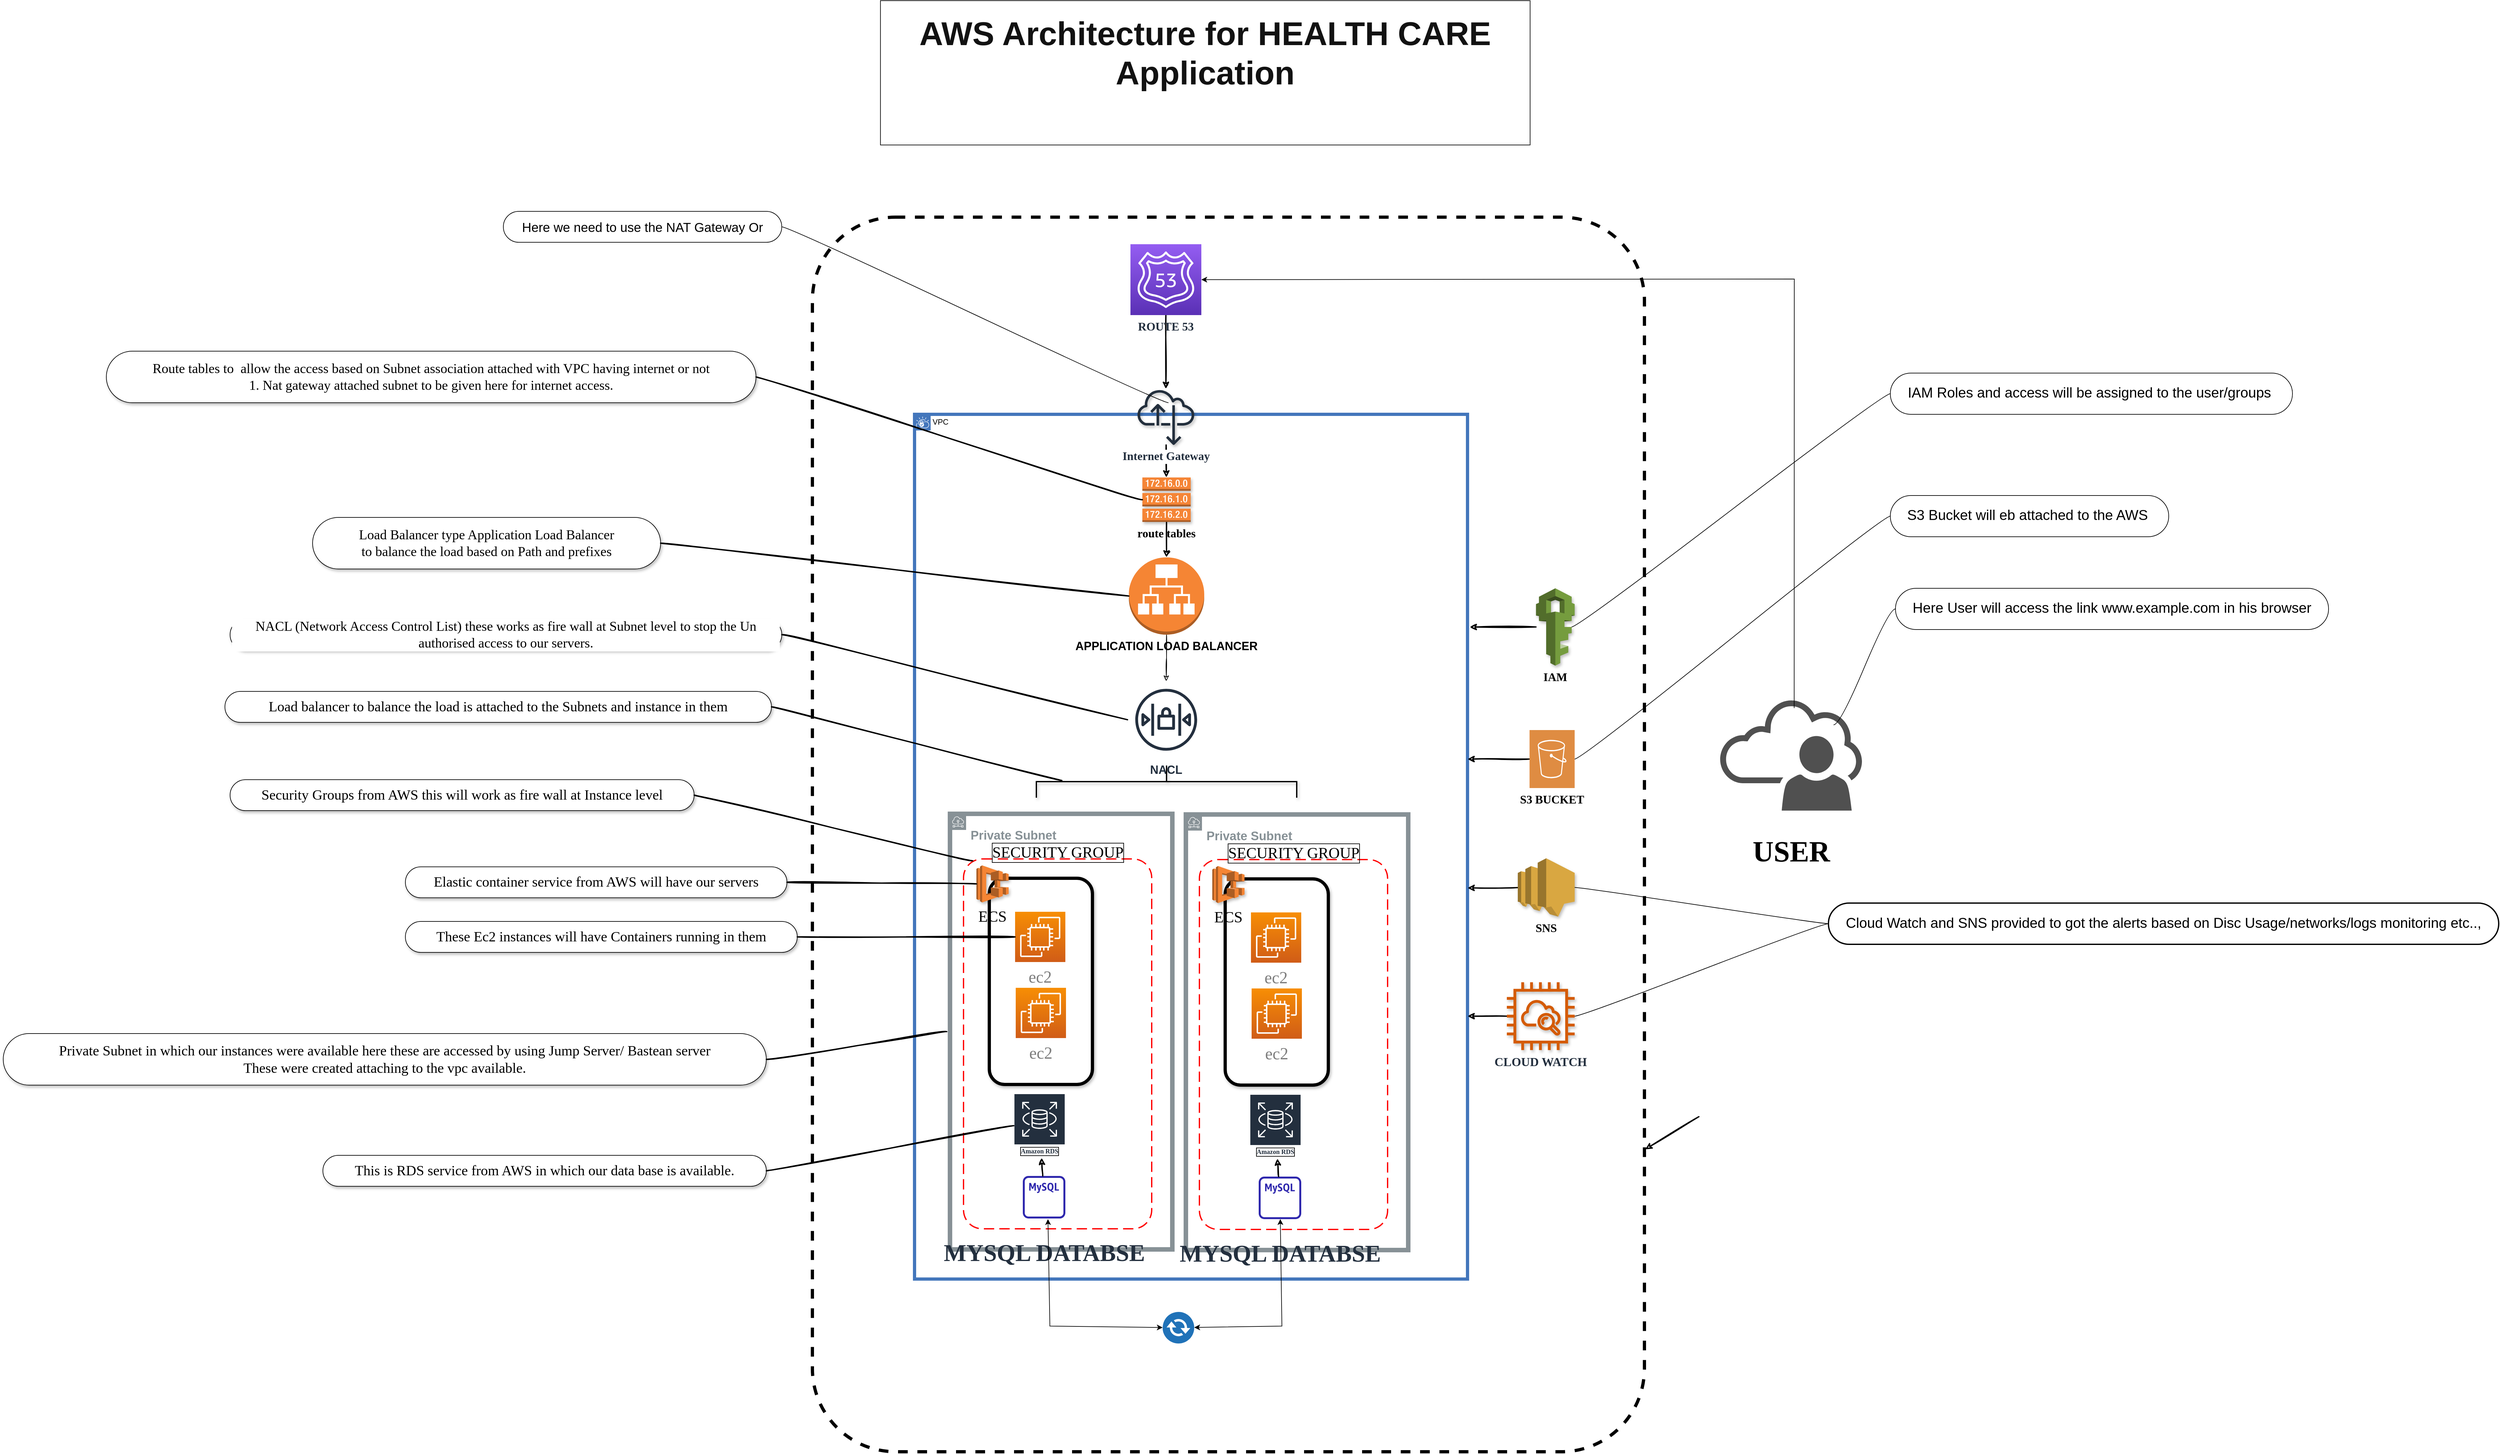 <mxfile version="21.0.2" type="github">
  <diagram name="Page-1" id="OJ9K4fVp2WeW4gbsnORe">
    <mxGraphModel dx="3167" dy="2858" grid="1" gridSize="16" guides="1" tooltips="1" connect="1" arrows="1" fold="1" page="1" pageScale="1" pageWidth="850" pageHeight="1100" math="0" shadow="0">
      <root>
        <mxCell id="0" />
        <mxCell id="1" parent="0" />
        <mxCell id="8TCE1AWB-kzEoh0_JjSI-2" value="" style="rounded=1;fillColor=none;gradientColor=none;arcSize=10;dashed=1;strokeWidth=5;" parent="1" vertex="1">
          <mxGeometry x="71.5" y="-1056" width="1291" height="1916" as="geometry" />
        </mxCell>
        <mxCell id="8TCE1AWB-kzEoh0_JjSI-4" value="" style="shape=image;html=1;verticalAlign=top;verticalLabelPosition=bottom;labelBackgroundColor=#ffffff;imageAspect=0;aspect=fixed;image=https://cdn2.iconfinder.com/data/icons/boxicons-logos/24/bxl-aws-128.png" parent="1" vertex="1">
          <mxGeometry x="103" y="-1180" width="173" height="173" as="geometry" />
        </mxCell>
        <mxCell id="8TCE1AWB-kzEoh0_JjSI-7" value="VPC" style="shape=mxgraph.ibm.box;prType=vpc;fontStyle=0;verticalAlign=top;align=left;spacingLeft=32;spacingTop=4;fillColor=none;rounded=0;whiteSpace=wrap;html=1;strokeColor=#4376BB;strokeWidth=5;dashed=0;container=1;spacing=-4;collapsible=0;expand=0;recursiveResize=0;" parent="1" vertex="1">
          <mxGeometry x="230" y="-750" width="858" height="1342" as="geometry" />
        </mxCell>
        <mxCell id="8TCE1AWB-kzEoh0_JjSI-38" value="" style="rounded=1;whiteSpace=wrap;html=1;shadow=1;glass=0;labelBackgroundColor=default;labelBorderColor=none;sketch=0;strokeWidth=5;fontFamily=Tahoma;fontSize=26;fontColor=default;" parent="8TCE1AWB-kzEoh0_JjSI-7" vertex="1">
          <mxGeometry x="116" y="720" width="160" height="320" as="geometry" />
        </mxCell>
        <mxCell id="8TCE1AWB-kzEoh0_JjSI-14" value="&lt;h2 style=&quot;font-size: 19px;&quot;&gt;Private Subnet&lt;/h2&gt;" style="sketch=0;outlineConnect=0;gradientColor=none;html=1;whiteSpace=wrap;fontSize=19;fontStyle=0;shape=mxgraph.aws4.group;grIcon=mxgraph.aws4.group_subnet;strokeColor=#879196;fillColor=none;verticalAlign=top;align=left;spacingLeft=30;fontColor=#879196;dashed=0;perimeterSpacing=5;strokeWidth=7;horizontal=1;" parent="8TCE1AWB-kzEoh0_JjSI-7" vertex="1">
          <mxGeometry x="55" y="620" width="345" height="676" as="geometry" />
        </mxCell>
        <mxCell id="8TCE1AWB-kzEoh0_JjSI-27" value="SECURITY GROUP" style="rounded=1;arcSize=10;dashed=1;strokeColor=#ff0000;fillColor=none;gradientColor=none;dashPattern=8 4;strokeWidth=2;sketch=0;fontFamily=Tahoma;fontSize=24;labelBackgroundColor=none;labelBorderColor=default;whiteSpace=wrap;spacingLeft=1;spacingBottom=15;verticalAlign=top;spacingTop=-32;" parent="8TCE1AWB-kzEoh0_JjSI-7" vertex="1">
          <mxGeometry x="76" y="690" width="292" height="574" as="geometry" />
        </mxCell>
        <mxCell id="8TCE1AWB-kzEoh0_JjSI-30" value="Amazon RDS" style="sketch=0;outlineConnect=0;fontColor=#232F3E;gradientColor=none;strokeColor=#ffffff;fillColor=#232F3E;dashed=0;verticalLabelPosition=middle;verticalAlign=bottom;align=center;html=1;whiteSpace=wrap;fontSize=10;fontStyle=1;spacing=3;shape=mxgraph.aws4.productIcon;prIcon=mxgraph.aws4.rds;labelBackgroundColor=none;labelBorderColor=default;strokeWidth=5;fontFamily=Tahoma;" parent="8TCE1AWB-kzEoh0_JjSI-7" vertex="1">
          <mxGeometry x="154" y="1054" width="80" height="100" as="geometry" />
        </mxCell>
        <mxCell id="8TCE1AWB-kzEoh0_JjSI-35" value="ECS" style="outlineConnect=0;dashed=0;verticalLabelPosition=bottom;verticalAlign=top;align=center;shape=mxgraph.aws3.ecs;fillColor=#F58534;gradientColor=none;shadow=1;glass=0;labelBackgroundColor=none;labelBorderColor=none;sketch=0;strokeWidth=5;fontFamily=Tahoma;fontSize=24;fontColor=none;" parent="8TCE1AWB-kzEoh0_JjSI-7" vertex="1">
          <mxGeometry x="96" y="700" width="50" height="57.5" as="geometry" />
        </mxCell>
        <mxCell id="8TCE1AWB-kzEoh0_JjSI-17" value="NACL" style="sketch=0;outlineConnect=0;fontColor=#232F3E;gradientColor=none;strokeColor=#232F3E;fillColor=#ffffff;dashed=0;verticalLabelPosition=bottom;verticalAlign=top;align=center;fontSize=18;fontStyle=1;aspect=fixed;shape=mxgraph.aws4.resourceIcon;resIcon=mxgraph.aws4.network_access_control_list;strokeWidth=5;rotation=0;" parent="8TCE1AWB-kzEoh0_JjSI-7" vertex="1">
          <mxGeometry x="330.5" y="414" width="120" height="120" as="geometry" />
        </mxCell>
        <mxCell id="8TCE1AWB-kzEoh0_JjSI-36" value="ec2&#xa;" style="sketch=0;points=[[0,0,0],[0.25,0,0],[0.5,0,0],[0.75,0,0],[1,0,0],[0,1,0],[0.25,1,0],[0.5,1,0],[0.75,1,0],[1,1,0],[0,0.25,0],[0,0.5,0],[0,0.75,0],[1,0.25,0],[1,0.5,0],[1,0.75,0]];outlineConnect=0;fontColor=default;gradientColor=#F78E04;gradientDirection=north;fillColor=#D05C17;strokeColor=#ffffff;dashed=0;verticalLabelPosition=bottom;verticalAlign=top;align=center;fontSize=26;fontStyle=0;aspect=fixed;shape=mxgraph.aws4.resourceIcon;resIcon=mxgraph.aws4.ec2;strokeWidth=5;fontFamily=Tahoma;labelBackgroundColor=default;labelBorderColor=none;textOpacity=50;" parent="8TCE1AWB-kzEoh0_JjSI-7" vertex="1">
          <mxGeometry x="157" y="890" width="78" height="78" as="geometry" />
        </mxCell>
        <mxCell id="8TCE1AWB-kzEoh0_JjSI-60" value="" style="edgeStyle=orthogonalEdgeStyle;rounded=0;sketch=1;orthogonalLoop=1;jettySize=auto;html=1;fontFamily=Tahoma;fontSize=19;fontColor=default;" parent="8TCE1AWB-kzEoh0_JjSI-7" source="8TCE1AWB-kzEoh0_JjSI-16" target="8TCE1AWB-kzEoh0_JjSI-17" edge="1">
          <mxGeometry relative="1" as="geometry" />
        </mxCell>
        <mxCell id="8TCE1AWB-kzEoh0_JjSI-16" value="APPLICATION LOAD BALANCER" style="outlineConnect=0;dashed=0;verticalLabelPosition=bottom;verticalAlign=top;align=center;shape=mxgraph.aws3.application_load_balancer;fillColor=#F58534;gradientColor=none;sketch=0;strokeWidth=5;fontSize=18;fontStyle=1" parent="8TCE1AWB-kzEoh0_JjSI-7" vertex="1">
          <mxGeometry x="332.5" y="222" width="117" height="120" as="geometry" />
        </mxCell>
        <mxCell id="8TCE1AWB-kzEoh0_JjSI-70" style="edgeStyle=none;sketch=1;jumpStyle=line;jumpSize=0;orthogonalLoop=1;jettySize=auto;html=1;exitX=0.5;exitY=1;exitDx=0;exitDy=0;exitPerimeter=0;strokeColor=default;strokeWidth=2;fontFamily=Tahoma;fontSize=19;fontColor=default;startArrow=none;startFill=0;" parent="8TCE1AWB-kzEoh0_JjSI-7" source="8TCE1AWB-kzEoh0_JjSI-48" target="8TCE1AWB-kzEoh0_JjSI-16" edge="1">
          <mxGeometry relative="1" as="geometry" />
        </mxCell>
        <mxCell id="8TCE1AWB-kzEoh0_JjSI-48" value="route tables" style="outlineConnect=0;dashed=0;verticalLabelPosition=bottom;verticalAlign=top;align=center;shape=mxgraph.aws3.route_table;fillColor=#F58536;gradientColor=none;shadow=1;glass=0;labelBackgroundColor=none;labelBorderColor=none;sketch=0;strokeWidth=5;fontFamily=Tahoma;fontSize=18;fontColor=default;fontStyle=1" parent="8TCE1AWB-kzEoh0_JjSI-7" vertex="1">
          <mxGeometry x="353.5" y="98" width="75" height="69" as="geometry" />
        </mxCell>
        <mxCell id="8TCE1AWB-kzEoh0_JjSI-58" value="" style="strokeWidth=2;html=1;shape=mxgraph.flowchart.annotation_2;align=left;labelPosition=right;pointerEvents=1;shadow=1;glass=0;labelBackgroundColor=none;labelBorderColor=none;sketch=0;fontFamily=Tahoma;fontSize=19;fontColor=default;rotation=90;" parent="8TCE1AWB-kzEoh0_JjSI-7" vertex="1">
          <mxGeometry x="366" y="368" width="50" height="404" as="geometry" />
        </mxCell>
        <mxCell id="8TCE1AWB-kzEoh0_JjSI-39" value="ec2&#xa;" style="sketch=0;points=[[0,0,0],[0.25,0,0],[0.5,0,0],[0.75,0,0],[1,0,0],[0,1,0],[0.25,1,0],[0.5,1,0],[0.75,1,0],[1,1,0],[0,0.25,0],[0,0.5,0],[0,0.75,0],[1,0.25,0],[1,0.5,0],[1,0.75,0]];outlineConnect=0;fontColor=default;gradientColor=#F78E04;gradientDirection=north;fillColor=#D05C17;strokeColor=#ffffff;dashed=0;verticalLabelPosition=bottom;verticalAlign=top;align=center;fontSize=26;fontStyle=0;aspect=fixed;shape=mxgraph.aws4.resourceIcon;resIcon=mxgraph.aws4.ec2;strokeWidth=5;fontFamily=Tahoma;labelBackgroundColor=default;labelBorderColor=none;textOpacity=50;" parent="8TCE1AWB-kzEoh0_JjSI-7" vertex="1">
          <mxGeometry x="156" y="772" width="78" height="78" as="geometry" />
        </mxCell>
        <mxCell id="8TCE1AWB-kzEoh0_JjSI-110" value="&lt;h1 style=&quot;font-size: 37px;&quot;&gt;MYSQL DATABSE&lt;/h1&gt;" style="sketch=0;outlineConnect=0;fontColor=#232F3E;gradientColor=none;fillColor=#2E27AD;strokeColor=none;dashed=0;verticalLabelPosition=bottom;verticalAlign=top;align=center;html=1;fontSize=37;fontStyle=0;aspect=fixed;pointerEvents=1;shape=mxgraph.aws4.rds_mysql_instance_alt;strokeWidth=5;fontFamily=Tahoma;" parent="8TCE1AWB-kzEoh0_JjSI-7" vertex="1">
          <mxGeometry x="168" y="1182" width="66" height="66" as="geometry" />
        </mxCell>
        <mxCell id="8TCE1AWB-kzEoh0_JjSI-112" value="" style="edgeStyle=none;sketch=1;jumpStyle=line;jumpSize=0;orthogonalLoop=1;jettySize=auto;html=1;strokeColor=default;strokeWidth=2;fontFamily=Tahoma;fontSize=19;fontColor=default;startArrow=none;startFill=0;" parent="8TCE1AWB-kzEoh0_JjSI-7" source="8TCE1AWB-kzEoh0_JjSI-110" target="8TCE1AWB-kzEoh0_JjSI-30" edge="1">
          <mxGeometry relative="1" as="geometry">
            <mxPoint x="1126" y="1282" as="targetPoint" />
          </mxGeometry>
        </mxCell>
        <mxCell id="8TCE1AWB-kzEoh0_JjSI-76" value="" style="edgeStyle=none;sketch=1;jumpStyle=line;jumpSize=0;orthogonalLoop=1;jettySize=auto;html=1;strokeColor=default;strokeWidth=2;fontFamily=Tahoma;fontSize=19;fontColor=default;startArrow=none;startFill=0;entryX=1.001;entryY=0.755;entryDx=0;entryDy=0;entryPerimeter=0;" parent="1" target="8TCE1AWB-kzEoh0_JjSI-2" edge="1">
          <mxGeometry relative="1" as="geometry">
            <mxPoint x="1340" y="260" as="targetPoint" />
            <mxPoint x="1446.969" y="340" as="sourcePoint" />
          </mxGeometry>
        </mxCell>
        <mxCell id="8TCE1AWB-kzEoh0_JjSI-25" value="&lt;h1 style=&quot;font-size: 45px;&quot;&gt;USER&lt;/h1&gt;" style="sketch=0;pointerEvents=1;shadow=0;dashed=0;html=1;strokeColor=none;fillColor=#505050;labelPosition=center;verticalLabelPosition=bottom;verticalAlign=top;outlineConnect=0;align=center;shape=mxgraph.office.users.online_user;strokeWidth=5;fontFamily=Tahoma;fontSize=13;" parent="1" vertex="1">
          <mxGeometry x="1480" y="-308" width="220" height="173" as="geometry" />
        </mxCell>
        <mxCell id="8TCE1AWB-kzEoh0_JjSI-69" value="" style="edgeStyle=none;sketch=1;jumpStyle=line;jumpSize=0;orthogonalLoop=1;jettySize=auto;html=1;strokeColor=default;strokeWidth=2;fontFamily=Tahoma;fontSize=19;fontColor=default;startArrow=none;startFill=0;" parent="1" source="8TCE1AWB-kzEoh0_JjSI-47" target="8TCE1AWB-kzEoh0_JjSI-48" edge="1">
          <mxGeometry relative="1" as="geometry" />
        </mxCell>
        <mxCell id="8TCE1AWB-kzEoh0_JjSI-47" value="Internet Gateway" style="sketch=0;outlineConnect=0;fontColor=#232F3E;gradientColor=none;fillColor=#232F3D;strokeColor=none;dashed=0;verticalLabelPosition=bottom;verticalAlign=top;align=center;html=1;fontSize=18;fontStyle=1;aspect=fixed;pointerEvents=1;shape=mxgraph.aws4.internet_alt22;shadow=1;glass=0;labelBackgroundColor=default;labelBorderColor=none;strokeWidth=5;fontFamily=Tahoma;" parent="1" vertex="1">
          <mxGeometry x="576" y="-790" width="88" height="88" as="geometry" />
        </mxCell>
        <mxCell id="8TCE1AWB-kzEoh0_JjSI-71" value="" style="edgeStyle=none;sketch=1;jumpStyle=line;jumpSize=0;orthogonalLoop=1;jettySize=auto;html=1;strokeColor=default;strokeWidth=2;fontFamily=Tahoma;fontSize=19;fontColor=default;startArrow=none;startFill=0;" parent="1" source="8TCE1AWB-kzEoh0_JjSI-26" target="8TCE1AWB-kzEoh0_JjSI-47" edge="1">
          <mxGeometry relative="1" as="geometry" />
        </mxCell>
        <mxCell id="8TCE1AWB-kzEoh0_JjSI-26" value="ROUTE 53" style="sketch=0;points=[[0,0,0],[0.25,0,0],[0.5,0,0],[0.75,0,0],[1,0,0],[0,1,0],[0.25,1,0],[0.5,1,0],[0.75,1,0],[1,1,0],[0,0.25,0],[0,0.5,0],[0,0.75,0],[1,0.25,0],[1,0.5,0],[1,0.75,0]];outlineConnect=0;fontColor=#232F3E;gradientColor=#945DF2;gradientDirection=north;fillColor=#5A30B5;strokeColor=#ffffff;dashed=0;verticalLabelPosition=bottom;verticalAlign=top;align=center;fontSize=18;fontStyle=1;aspect=fixed;shape=mxgraph.aws4.resourceIcon;resIcon=mxgraph.aws4.route_53;strokeWidth=5;fontFamily=Tahoma;" parent="1" vertex="1">
          <mxGeometry x="565" y="-1014" width="110" height="110" as="geometry" />
        </mxCell>
        <mxCell id="8TCE1AWB-kzEoh0_JjSI-72" value="" style="edgeStyle=none;sketch=1;jumpStyle=line;jumpSize=0;orthogonalLoop=1;jettySize=auto;html=1;strokeColor=default;strokeWidth=2;fontFamily=Tahoma;fontSize=19;fontColor=default;startArrow=none;startFill=0;entryX=1.004;entryY=0.246;entryDx=0;entryDy=0;entryPerimeter=0;" parent="1" source="8TCE1AWB-kzEoh0_JjSI-49" target="8TCE1AWB-kzEoh0_JjSI-7" edge="1">
          <mxGeometry relative="1" as="geometry">
            <mxPoint x="1040" y="-420" as="targetPoint" />
          </mxGeometry>
        </mxCell>
        <mxCell id="8TCE1AWB-kzEoh0_JjSI-49" value="IAM" style="outlineConnect=0;dashed=0;verticalLabelPosition=bottom;verticalAlign=top;align=center;shape=mxgraph.aws3.iam;fillColor=#759C3E;gradientColor=none;shadow=1;glass=0;labelBackgroundColor=none;labelBorderColor=none;sketch=0;strokeWidth=5;fontFamily=Tahoma;fontSize=18;fontColor=default;fontStyle=1" parent="1" vertex="1">
          <mxGeometry x="1194.25" y="-480" width="60" height="120" as="geometry" />
        </mxCell>
        <mxCell id="8TCE1AWB-kzEoh0_JjSI-73" value="" style="edgeStyle=none;sketch=1;jumpStyle=line;jumpSize=0;orthogonalLoop=1;jettySize=auto;html=1;strokeColor=default;strokeWidth=2;fontFamily=Tahoma;fontSize=19;fontColor=default;startArrow=none;startFill=0;" parent="1" source="8TCE1AWB-kzEoh0_JjSI-50" edge="1">
          <mxGeometry relative="1" as="geometry">
            <mxPoint x="1088" y="-215" as="targetPoint" />
          </mxGeometry>
        </mxCell>
        <mxCell id="8TCE1AWB-kzEoh0_JjSI-50" value="S3 BUCKET" style="sketch=0;pointerEvents=1;shadow=0;dashed=0;strokeColor=none;fillColor=#DF8C42;labelPosition=center;verticalLabelPosition=bottom;verticalAlign=top;align=center;outlineConnect=0;shape=mxgraph.veeam2.aws_s3;glass=0;labelBackgroundColor=none;labelBorderColor=none;strokeWidth=5;fontFamily=Tahoma;fontSize=18;fontColor=default;fontStyle=1" parent="1" vertex="1">
          <mxGeometry x="1184.25" y="-260" width="70" height="90" as="geometry" />
        </mxCell>
        <mxCell id="8TCE1AWB-kzEoh0_JjSI-74" value="" style="edgeStyle=none;sketch=1;jumpStyle=line;jumpSize=0;orthogonalLoop=1;jettySize=auto;html=1;strokeColor=default;strokeWidth=2;fontFamily=Tahoma;fontSize=19;fontColor=default;startArrow=none;startFill=0;" parent="1" source="8TCE1AWB-kzEoh0_JjSI-51" edge="1">
          <mxGeometry relative="1" as="geometry">
            <mxPoint x="1088" y="-15" as="targetPoint" />
          </mxGeometry>
        </mxCell>
        <mxCell id="8TCE1AWB-kzEoh0_JjSI-51" value="SNS" style="outlineConnect=0;dashed=0;verticalLabelPosition=bottom;verticalAlign=top;align=center;shape=mxgraph.aws3.sns;fillColor=#D9A741;gradientColor=none;shadow=1;glass=0;labelBackgroundColor=none;labelBorderColor=none;sketch=0;strokeWidth=5;fontFamily=Tahoma;fontSize=18;fontColor=default;fontStyle=1" parent="1" vertex="1">
          <mxGeometry x="1166" y="-61" width="88.25" height="90.5" as="geometry" />
        </mxCell>
        <mxCell id="8TCE1AWB-kzEoh0_JjSI-75" value="" style="edgeStyle=none;sketch=1;jumpStyle=line;jumpSize=0;orthogonalLoop=1;jettySize=auto;html=1;strokeColor=default;strokeWidth=2;fontFamily=Tahoma;fontSize=19;fontColor=default;startArrow=none;startFill=0;" parent="1" source="8TCE1AWB-kzEoh0_JjSI-52" edge="1">
          <mxGeometry relative="1" as="geometry">
            <mxPoint x="1088" y="184" as="targetPoint" />
          </mxGeometry>
        </mxCell>
        <mxCell id="8TCE1AWB-kzEoh0_JjSI-52" value="CLOUD WATCH" style="sketch=0;outlineConnect=0;fontColor=#232F3E;gradientColor=none;fillColor=#D45B07;strokeColor=none;dashed=0;verticalLabelPosition=bottom;verticalAlign=top;align=center;fontSize=19;fontStyle=1;aspect=fixed;pointerEvents=1;shape=mxgraph.aws4.instance_with_cloudwatch2;shadow=1;glass=0;labelBackgroundColor=none;labelBorderColor=none;strokeWidth=5;fontFamily=Tahoma;" parent="1" vertex="1">
          <mxGeometry x="1149" y="131.38" width="105.25" height="105.25" as="geometry" />
        </mxCell>
        <mxCell id="8TCE1AWB-kzEoh0_JjSI-54" value="" style="endArrow=classic;html=1;fontFamily=Tahoma;fontSize=19;fontColor=default;entryX=1;entryY=0.5;entryDx=0;entryDy=0;entryPerimeter=0;exitX=0.522;exitY=0.08;exitDx=0;exitDy=0;exitPerimeter=0;rounded=0;" parent="1" source="8TCE1AWB-kzEoh0_JjSI-25" target="8TCE1AWB-kzEoh0_JjSI-26" edge="1">
          <mxGeometry width="50" height="50" relative="1" as="geometry">
            <mxPoint x="890" y="-430" as="sourcePoint" />
            <mxPoint x="940" y="-480" as="targetPoint" />
            <Array as="points">
              <mxPoint x="1595" y="-960" />
            </Array>
          </mxGeometry>
        </mxCell>
        <mxCell id="8TCE1AWB-kzEoh0_JjSI-77" value="&lt;font style=&quot;font-size: 22px;&quot;&gt;These Ec2 instances will have Containers running in them&lt;/font&gt;" style="whiteSpace=wrap;html=1;rounded=1;arcSize=50;align=center;verticalAlign=middle;strokeWidth=1;autosize=1;spacing=4;treeFolding=1;treeMoving=1;newEdgeStyle={&quot;edgeStyle&quot;:&quot;entityRelationEdgeStyle&quot;,&quot;startArrow&quot;:&quot;none&quot;,&quot;endArrow&quot;:&quot;none&quot;,&quot;segment&quot;:10,&quot;curved&quot;:1,&quot;sourcePerimeterSpacing&quot;:0,&quot;targetPerimeterSpacing&quot;:0};shadow=1;glass=0;labelBackgroundColor=default;labelBorderColor=none;sketch=0;fontFamily=Tahoma;fontSize=19;fontColor=default;" parent="1" vertex="1">
          <mxGeometry x="-560" y="37" width="608" height="48" as="geometry" />
        </mxCell>
        <mxCell id="8TCE1AWB-kzEoh0_JjSI-78" value="" style="edgeStyle=entityRelationEdgeStyle;startArrow=none;endArrow=none;segment=10;curved=1;sourcePerimeterSpacing=0;targetPerimeterSpacing=0;sketch=1;strokeColor=default;strokeWidth=2;fontFamily=Tahoma;fontSize=19;fontColor=default;jumpStyle=line;jumpSize=0;exitX=0;exitY=0.5;exitDx=0;exitDy=0;exitPerimeter=0;" parent="1" source="8TCE1AWB-kzEoh0_JjSI-39" target="8TCE1AWB-kzEoh0_JjSI-77" edge="1">
          <mxGeometry relative="1" as="geometry">
            <mxPoint x="-48" y="-61" as="sourcePoint" />
          </mxGeometry>
        </mxCell>
        <mxCell id="8TCE1AWB-kzEoh0_JjSI-79" value="&lt;font style=&quot;font-size: 22px;&quot;&gt;Elastic container service from AWS will have our servers&lt;/font&gt;" style="whiteSpace=wrap;html=1;rounded=1;arcSize=50;align=center;verticalAlign=middle;strokeWidth=1;autosize=1;spacing=4;treeFolding=1;treeMoving=1;newEdgeStyle={&quot;edgeStyle&quot;:&quot;entityRelationEdgeStyle&quot;,&quot;startArrow&quot;:&quot;none&quot;,&quot;endArrow&quot;:&quot;none&quot;,&quot;segment&quot;:10,&quot;curved&quot;:1,&quot;sourcePerimeterSpacing&quot;:0,&quot;targetPerimeterSpacing&quot;:0};shadow=1;glass=0;labelBackgroundColor=default;labelBorderColor=none;sketch=0;fontFamily=Tahoma;fontSize=19;fontColor=default;" parent="1" vertex="1">
          <mxGeometry x="-560" y="-47.75" width="592" height="48" as="geometry" />
        </mxCell>
        <mxCell id="8TCE1AWB-kzEoh0_JjSI-80" value="" style="edgeStyle=entityRelationEdgeStyle;startArrow=none;endArrow=none;segment=10;curved=1;sourcePerimeterSpacing=0;targetPerimeterSpacing=0;sketch=1;strokeColor=default;strokeWidth=2;fontFamily=Tahoma;fontSize=19;fontColor=default;jumpStyle=line;jumpSize=0;" parent="1" source="8TCE1AWB-kzEoh0_JjSI-35" target="8TCE1AWB-kzEoh0_JjSI-79" edge="1">
          <mxGeometry relative="1" as="geometry">
            <mxPoint x="-344" y="3.25" as="sourcePoint" />
          </mxGeometry>
        </mxCell>
        <mxCell id="8TCE1AWB-kzEoh0_JjSI-84" value="&lt;font style=&quot;font-size: 22px;&quot;&gt;This is RDS service from AWS in which our data base is available.&lt;/font&gt;" style="whiteSpace=wrap;html=1;rounded=1;arcSize=50;align=center;verticalAlign=middle;strokeWidth=1;autosize=1;spacing=4;treeFolding=1;treeMoving=1;newEdgeStyle={&quot;edgeStyle&quot;:&quot;entityRelationEdgeStyle&quot;,&quot;startArrow&quot;:&quot;none&quot;,&quot;endArrow&quot;:&quot;none&quot;,&quot;segment&quot;:10,&quot;curved&quot;:1,&quot;sourcePerimeterSpacing&quot;:0,&quot;targetPerimeterSpacing&quot;:0};shadow=1;glass=0;labelBackgroundColor=default;labelBorderColor=none;sketch=0;fontFamily=Tahoma;fontSize=19;fontColor=default;" parent="1" vertex="1">
          <mxGeometry x="-688" y="400" width="688" height="48" as="geometry" />
        </mxCell>
        <mxCell id="8TCE1AWB-kzEoh0_JjSI-85" value="" style="edgeStyle=entityRelationEdgeStyle;startArrow=none;endArrow=none;segment=10;curved=1;sourcePerimeterSpacing=0;targetPerimeterSpacing=0;sketch=1;strokeColor=default;strokeWidth=2;fontFamily=Tahoma;fontSize=19;fontColor=default;jumpStyle=line;jumpSize=0;" parent="1" source="8TCE1AWB-kzEoh0_JjSI-30" target="8TCE1AWB-kzEoh0_JjSI-84" edge="1">
          <mxGeometry relative="1" as="geometry">
            <mxPoint x="-224" y="355" as="sourcePoint" />
          </mxGeometry>
        </mxCell>
        <mxCell id="8TCE1AWB-kzEoh0_JjSI-95" value="&lt;font style=&quot;font-size: 22px;&quot;&gt;Private Subnet in which our instances were available here these are accessed by using Jump Server/ Bastean server&lt;br&gt;These were created attaching to the vpc available.&lt;/font&gt;" style="whiteSpace=wrap;html=1;rounded=1;arcSize=50;align=center;verticalAlign=middle;strokeWidth=1;autosize=1;spacing=4;treeFolding=1;treeMoving=1;newEdgeStyle={&quot;edgeStyle&quot;:&quot;entityRelationEdgeStyle&quot;,&quot;startArrow&quot;:&quot;none&quot;,&quot;endArrow&quot;:&quot;none&quot;,&quot;segment&quot;:10,&quot;curved&quot;:1,&quot;sourcePerimeterSpacing&quot;:0,&quot;targetPerimeterSpacing&quot;:0};shadow=1;glass=0;labelBackgroundColor=default;labelBorderColor=none;sketch=0;fontFamily=Tahoma;fontSize=19;fontColor=default;" parent="1" vertex="1">
          <mxGeometry x="-1184" y="211" width="1184" height="80" as="geometry" />
        </mxCell>
        <mxCell id="8TCE1AWB-kzEoh0_JjSI-96" value="" style="edgeStyle=entityRelationEdgeStyle;startArrow=none;endArrow=none;segment=10;curved=1;sourcePerimeterSpacing=0;targetPerimeterSpacing=0;sketch=1;strokeColor=default;strokeWidth=2;fontFamily=Tahoma;fontSize=19;fontColor=default;jumpStyle=line;jumpSize=0;" parent="1" source="8TCE1AWB-kzEoh0_JjSI-14" target="8TCE1AWB-kzEoh0_JjSI-95" edge="1">
          <mxGeometry relative="1" as="geometry">
            <mxPoint x="-368" y="317" as="sourcePoint" />
          </mxGeometry>
        </mxCell>
        <mxCell id="8TCE1AWB-kzEoh0_JjSI-97" value="&lt;font style=&quot;font-size: 22px;&quot;&gt;Security Groups from AWS this will work as fire wall at Instance level&lt;/font&gt;" style="whiteSpace=wrap;html=1;rounded=1;arcSize=50;align=center;verticalAlign=middle;strokeWidth=1;autosize=1;spacing=4;treeFolding=1;treeMoving=1;newEdgeStyle={&quot;edgeStyle&quot;:&quot;entityRelationEdgeStyle&quot;,&quot;startArrow&quot;:&quot;none&quot;,&quot;endArrow&quot;:&quot;none&quot;,&quot;segment&quot;:10,&quot;curved&quot;:1,&quot;sourcePerimeterSpacing&quot;:0,&quot;targetPerimeterSpacing&quot;:0};shadow=1;glass=0;labelBackgroundColor=default;labelBorderColor=none;sketch=0;fontFamily=Tahoma;fontSize=19;fontColor=default;" parent="1" vertex="1">
          <mxGeometry x="-832" y="-183" width="720" height="48" as="geometry" />
        </mxCell>
        <mxCell id="8TCE1AWB-kzEoh0_JjSI-98" value="" style="edgeStyle=entityRelationEdgeStyle;startArrow=none;endArrow=none;segment=10;curved=1;sourcePerimeterSpacing=0;targetPerimeterSpacing=0;sketch=1;strokeColor=default;strokeWidth=2;fontFamily=Tahoma;fontSize=19;fontColor=default;jumpStyle=line;jumpSize=0;exitX=0.049;exitY=0.005;exitDx=0;exitDy=0;exitPerimeter=0;" parent="1" source="8TCE1AWB-kzEoh0_JjSI-27" target="8TCE1AWB-kzEoh0_JjSI-97" edge="1">
          <mxGeometry relative="1" as="geometry">
            <mxPoint x="-16" y="-64" as="sourcePoint" />
          </mxGeometry>
        </mxCell>
        <mxCell id="8TCE1AWB-kzEoh0_JjSI-102" value="&lt;font style=&quot;font-size: 21px;&quot;&gt;Route tables to&amp;nbsp; allow the access based on Subnet association attached with VPC having internet or not&lt;br&gt;1. Nat gateway attached subnet to be given here for internet access.&lt;/font&gt;" style="whiteSpace=wrap;html=1;rounded=1;arcSize=50;align=center;verticalAlign=middle;strokeWidth=1;autosize=1;spacing=4;treeFolding=1;treeMoving=1;newEdgeStyle={&quot;edgeStyle&quot;:&quot;entityRelationEdgeStyle&quot;,&quot;startArrow&quot;:&quot;none&quot;,&quot;endArrow&quot;:&quot;none&quot;,&quot;segment&quot;:10,&quot;curved&quot;:1,&quot;sourcePerimeterSpacing&quot;:0,&quot;targetPerimeterSpacing&quot;:0};shadow=1;glass=0;labelBackgroundColor=default;labelBorderColor=none;sketch=0;fontFamily=Tahoma;fontSize=19;fontColor=default;" parent="1" vertex="1">
          <mxGeometry x="-1024" y="-848" width="1008" height="80" as="geometry" />
        </mxCell>
        <mxCell id="8TCE1AWB-kzEoh0_JjSI-103" value="" style="edgeStyle=entityRelationEdgeStyle;startArrow=none;endArrow=none;segment=10;curved=1;sourcePerimeterSpacing=0;targetPerimeterSpacing=0;sketch=1;strokeColor=default;strokeWidth=2;fontFamily=Tahoma;fontSize=19;fontColor=default;jumpStyle=line;jumpSize=0;" parent="1" source="8TCE1AWB-kzEoh0_JjSI-48" target="8TCE1AWB-kzEoh0_JjSI-102" edge="1">
          <mxGeometry relative="1" as="geometry">
            <mxPoint x="-736" y="-701" as="sourcePoint" />
          </mxGeometry>
        </mxCell>
        <mxCell id="8TCE1AWB-kzEoh0_JjSI-104" value="&lt;font style=&quot;font-size: 21px;&quot;&gt;Load Balancer type Application Load Balancer&lt;br&gt;to balance the load based on Path and prefixes&lt;/font&gt;" style="whiteSpace=wrap;html=1;rounded=1;arcSize=50;align=center;verticalAlign=middle;strokeWidth=1;autosize=1;spacing=4;treeFolding=1;treeMoving=1;newEdgeStyle={&quot;edgeStyle&quot;:&quot;entityRelationEdgeStyle&quot;,&quot;startArrow&quot;:&quot;none&quot;,&quot;endArrow&quot;:&quot;none&quot;,&quot;segment&quot;:10,&quot;curved&quot;:1,&quot;sourcePerimeterSpacing&quot;:0,&quot;targetPerimeterSpacing&quot;:0};shadow=1;glass=0;labelBackgroundColor=default;labelBorderColor=none;sketch=0;fontFamily=Tahoma;fontSize=19;fontColor=default;" parent="1" vertex="1">
          <mxGeometry x="-704" y="-590" width="540" height="80" as="geometry" />
        </mxCell>
        <mxCell id="8TCE1AWB-kzEoh0_JjSI-105" value="" style="edgeStyle=entityRelationEdgeStyle;startArrow=none;endArrow=none;segment=10;curved=1;sourcePerimeterSpacing=0;targetPerimeterSpacing=0;sketch=1;strokeColor=default;strokeWidth=2;fontFamily=Tahoma;fontSize=19;fontColor=default;jumpStyle=line;jumpSize=0;" parent="1" source="8TCE1AWB-kzEoh0_JjSI-16" target="8TCE1AWB-kzEoh0_JjSI-104" edge="1">
          <mxGeometry relative="1" as="geometry">
            <mxPoint x="-720" y="-685" as="sourcePoint" />
          </mxGeometry>
        </mxCell>
        <mxCell id="8TCE1AWB-kzEoh0_JjSI-106" value="&lt;font style=&quot;font-size: 21px;&quot;&gt;NACL (Network Access Control List) these works as fire wall at Subnet level to stop the Un authorised access to our servers.&lt;/font&gt;" style="whiteSpace=wrap;html=1;rounded=1;arcSize=50;align=center;verticalAlign=middle;strokeWidth=1;autosize=1;spacing=4;treeFolding=1;treeMoving=1;newEdgeStyle={&quot;edgeStyle&quot;:&quot;entityRelationEdgeStyle&quot;,&quot;startArrow&quot;:&quot;none&quot;,&quot;endArrow&quot;:&quot;none&quot;,&quot;segment&quot;:10,&quot;curved&quot;:1,&quot;sourcePerimeterSpacing&quot;:0,&quot;targetPerimeterSpacing&quot;:0};shadow=1;glass=0;labelBackgroundColor=default;labelBorderColor=none;sketch=0;fontFamily=Tahoma;fontSize=19;fontColor=default;" parent="1" vertex="1">
          <mxGeometry x="-832" y="-432" width="856" height="48" as="geometry" />
        </mxCell>
        <mxCell id="8TCE1AWB-kzEoh0_JjSI-107" value="" style="edgeStyle=entityRelationEdgeStyle;startArrow=none;endArrow=none;segment=10;curved=1;sourcePerimeterSpacing=0;targetPerimeterSpacing=0;sketch=1;strokeColor=default;strokeWidth=2;fontFamily=Tahoma;fontSize=19;fontColor=default;jumpStyle=line;jumpSize=0;" parent="1" source="8TCE1AWB-kzEoh0_JjSI-17" target="8TCE1AWB-kzEoh0_JjSI-106" edge="1">
          <mxGeometry relative="1" as="geometry">
            <mxPoint x="-704" y="-669" as="sourcePoint" />
          </mxGeometry>
        </mxCell>
        <mxCell id="8TCE1AWB-kzEoh0_JjSI-108" value="&lt;font style=&quot;font-size: 22px;&quot;&gt;Load balancer to balance the load is attached to the Subnets and instance in them&lt;/font&gt;" style="whiteSpace=wrap;html=1;rounded=1;arcSize=50;align=center;verticalAlign=middle;strokeWidth=1;autosize=1;spacing=4;treeFolding=1;treeMoving=1;newEdgeStyle={&quot;edgeStyle&quot;:&quot;entityRelationEdgeStyle&quot;,&quot;startArrow&quot;:&quot;none&quot;,&quot;endArrow&quot;:&quot;none&quot;,&quot;segment&quot;:10,&quot;curved&quot;:1,&quot;sourcePerimeterSpacing&quot;:0,&quot;targetPerimeterSpacing&quot;:0};shadow=1;glass=0;labelBackgroundColor=default;labelBorderColor=none;sketch=0;fontFamily=Tahoma;fontSize=19;fontColor=default;" parent="1" vertex="1">
          <mxGeometry x="-840" y="-320" width="848" height="48" as="geometry" />
        </mxCell>
        <mxCell id="8TCE1AWB-kzEoh0_JjSI-109" value="" style="edgeStyle=entityRelationEdgeStyle;startArrow=none;endArrow=none;segment=10;curved=1;sourcePerimeterSpacing=0;targetPerimeterSpacing=0;sketch=1;strokeColor=default;strokeWidth=2;fontFamily=Tahoma;fontSize=19;fontColor=default;jumpStyle=line;jumpSize=0;exitX=0.465;exitY=0.902;exitDx=0;exitDy=0;exitPerimeter=0;" parent="1" source="8TCE1AWB-kzEoh0_JjSI-58" target="8TCE1AWB-kzEoh0_JjSI-108" edge="1">
          <mxGeometry relative="1" as="geometry">
            <mxPoint x="-208" y="-464" as="sourcePoint" />
          </mxGeometry>
        </mxCell>
        <mxCell id="2_dzKwpgcbAuarmtqN21-3" value="&lt;p style=&quot;line-height: 135%;&quot;&gt;&lt;font style=&quot;font-size: 22px;&quot;&gt;Here User will access the link www.example.com in his browser&lt;/font&gt;&lt;/p&gt;" style="whiteSpace=wrap;html=1;rounded=1;arcSize=50;align=center;verticalAlign=middle;strokeWidth=1;autosize=1;spacing=4;treeFolding=1;treeMoving=1;newEdgeStyle={&quot;edgeStyle&quot;:&quot;entityRelationEdgeStyle&quot;,&quot;startArrow&quot;:&quot;none&quot;,&quot;endArrow&quot;:&quot;none&quot;,&quot;segment&quot;:10,&quot;curved&quot;:1,&quot;sourcePerimeterSpacing&quot;:0,&quot;targetPerimeterSpacing&quot;:0};" parent="1" vertex="1">
          <mxGeometry x="1752" y="-480" width="672" height="64" as="geometry" />
        </mxCell>
        <mxCell id="2_dzKwpgcbAuarmtqN21-4" value="" style="edgeStyle=entityRelationEdgeStyle;startArrow=none;endArrow=none;segment=10;curved=1;sourcePerimeterSpacing=0;targetPerimeterSpacing=0;rounded=0;exitX=0.8;exitY=0.231;exitDx=0;exitDy=0;exitPerimeter=0;" parent="1" source="8TCE1AWB-kzEoh0_JjSI-25" target="2_dzKwpgcbAuarmtqN21-3" edge="1">
          <mxGeometry relative="1" as="geometry">
            <mxPoint x="1680" y="-8" as="sourcePoint" />
          </mxGeometry>
        </mxCell>
        <mxCell id="2_dzKwpgcbAuarmtqN21-7" value="&lt;p style=&quot;line-height: 124%;&quot;&gt;&lt;font style=&quot;font-size: 22px;&quot;&gt;IAM Roles and access will be assigned to the user/groups&amp;nbsp;&lt;/font&gt;&lt;br&gt;&lt;/p&gt;" style="whiteSpace=wrap;html=1;rounded=1;arcSize=50;align=center;verticalAlign=middle;strokeWidth=1;autosize=1;spacing=4;treeFolding=1;treeMoving=1;newEdgeStyle={&quot;edgeStyle&quot;:&quot;entityRelationEdgeStyle&quot;,&quot;startArrow&quot;:&quot;none&quot;,&quot;endArrow&quot;:&quot;none&quot;,&quot;segment&quot;:10,&quot;curved&quot;:1,&quot;sourcePerimeterSpacing&quot;:0,&quot;targetPerimeterSpacing&quot;:0};" parent="1" vertex="1">
          <mxGeometry x="1744" y="-814" width="624" height="64" as="geometry" />
        </mxCell>
        <mxCell id="2_dzKwpgcbAuarmtqN21-8" value="" style="edgeStyle=entityRelationEdgeStyle;startArrow=none;endArrow=none;segment=10;curved=1;sourcePerimeterSpacing=0;targetPerimeterSpacing=0;rounded=0;exitX=0.92;exitY=0.5;exitDx=0;exitDy=0;exitPerimeter=0;" parent="1" source="8TCE1AWB-kzEoh0_JjSI-49" target="2_dzKwpgcbAuarmtqN21-7" edge="1">
          <mxGeometry relative="1" as="geometry">
            <mxPoint x="1968" y="-808" as="sourcePoint" />
          </mxGeometry>
        </mxCell>
        <mxCell id="2_dzKwpgcbAuarmtqN21-11" value="&lt;p style=&quot;line-height: 125%;&quot;&gt;&lt;font style=&quot;font-size: 22px;&quot;&gt;S3 Bucket will eb attached to the AWS&amp;nbsp;&lt;/font&gt;&lt;/p&gt;" style="whiteSpace=wrap;html=1;rounded=1;arcSize=50;align=center;verticalAlign=middle;strokeWidth=1;autosize=1;spacing=4;treeFolding=1;treeMoving=1;newEdgeStyle={&quot;edgeStyle&quot;:&quot;entityRelationEdgeStyle&quot;,&quot;startArrow&quot;:&quot;none&quot;,&quot;endArrow&quot;:&quot;none&quot;,&quot;segment&quot;:10,&quot;curved&quot;:1,&quot;sourcePerimeterSpacing&quot;:0,&quot;targetPerimeterSpacing&quot;:0};" parent="1" vertex="1">
          <mxGeometry x="1744" y="-624" width="432" height="64" as="geometry" />
        </mxCell>
        <mxCell id="2_dzKwpgcbAuarmtqN21-12" value="" style="edgeStyle=entityRelationEdgeStyle;startArrow=none;endArrow=none;segment=10;curved=1;sourcePerimeterSpacing=0;targetPerimeterSpacing=0;rounded=0;" parent="1" source="8TCE1AWB-kzEoh0_JjSI-50" target="2_dzKwpgcbAuarmtqN21-11" edge="1">
          <mxGeometry relative="1" as="geometry">
            <mxPoint x="1888" y="-629" as="sourcePoint" />
          </mxGeometry>
        </mxCell>
        <mxCell id="2_dzKwpgcbAuarmtqN21-15" style="edgeStyle=entityRelationEdgeStyle;rounded=0;orthogonalLoop=1;jettySize=auto;html=1;startArrow=none;endArrow=none;segment=10;curved=1;sourcePerimeterSpacing=0;targetPerimeterSpacing=0;" parent="1" source="2_dzKwpgcbAuarmtqN21-13" target="8TCE1AWB-kzEoh0_JjSI-52" edge="1">
          <mxGeometry relative="1" as="geometry" />
        </mxCell>
        <mxCell id="2_dzKwpgcbAuarmtqN21-13" value="&lt;p style=&quot;line-height: 120%;&quot;&gt;&lt;font style=&quot;font-size: 22px;&quot;&gt;Cloud Watch and SNS provided to got the alerts based on Disc Usage/networks/logs monitoring etc..,&lt;/font&gt;&lt;/p&gt;" style="whiteSpace=wrap;html=1;rounded=1;arcSize=50;align=center;verticalAlign=middle;strokeWidth=2;autosize=1;spacing=4;treeFolding=1;treeMoving=1;newEdgeStyle={&quot;edgeStyle&quot;:&quot;entityRelationEdgeStyle&quot;,&quot;startArrow&quot;:&quot;none&quot;,&quot;endArrow&quot;:&quot;none&quot;,&quot;segment&quot;:10,&quot;curved&quot;:1,&quot;sourcePerimeterSpacing&quot;:0,&quot;targetPerimeterSpacing&quot;:0};" parent="1" vertex="1">
          <mxGeometry x="1648" y="8.5" width="1040" height="64" as="geometry" />
        </mxCell>
        <mxCell id="2_dzKwpgcbAuarmtqN21-14" value="" style="edgeStyle=entityRelationEdgeStyle;startArrow=none;endArrow=none;segment=10;curved=1;sourcePerimeterSpacing=0;targetPerimeterSpacing=0;rounded=0;" parent="1" source="8TCE1AWB-kzEoh0_JjSI-51" target="2_dzKwpgcbAuarmtqN21-13" edge="1">
          <mxGeometry relative="1" as="geometry">
            <mxPoint x="2096" y="-51" as="sourcePoint" />
          </mxGeometry>
        </mxCell>
        <UserObject label="AWS Architecture for HEALTH CARE Application&#xa;" treeRoot="1" id="2_dzKwpgcbAuarmtqN21-16">
          <mxCell style="align=center;treeFolding=1;treeMoving=1;newEdgeStyle={&quot;edgeStyle&quot;:&quot;elbowEdgeStyle&quot;,&quot;startArrow&quot;:&quot;none&quot;,&quot;endArrow&quot;:&quot;none&quot;};fontStyle=1;fontSize=51;labelBackgroundColor=default;fontColor=#121212;whiteSpace=wrap;" parent="1" vertex="1">
            <mxGeometry x="177.12" y="-1392" width="1008" height="224" as="geometry" />
          </mxCell>
        </UserObject>
        <mxCell id="1bkni7Rs9nXZs9pXrxp1-14" value="" style="rounded=1;whiteSpace=wrap;html=1;shadow=1;glass=0;labelBackgroundColor=default;labelBorderColor=none;sketch=0;strokeWidth=5;fontFamily=Tahoma;fontSize=26;fontColor=default;" parent="1" vertex="1">
          <mxGeometry x="712" y="-29" width="160" height="320" as="geometry" />
        </mxCell>
        <mxCell id="1bkni7Rs9nXZs9pXrxp1-15" value="&lt;h2 style=&quot;font-size: 19px;&quot;&gt;Private Subnet&lt;/h2&gt;" style="sketch=0;outlineConnect=0;gradientColor=none;html=1;whiteSpace=wrap;fontSize=19;fontStyle=0;shape=mxgraph.aws4.group;grIcon=mxgraph.aws4.group_subnet;strokeColor=#879196;fillColor=none;verticalAlign=top;align=left;spacingLeft=30;fontColor=#879196;dashed=0;perimeterSpacing=5;strokeWidth=7;horizontal=1;" parent="1" vertex="1">
          <mxGeometry x="651" y="-129" width="345" height="676" as="geometry" />
        </mxCell>
        <mxCell id="1bkni7Rs9nXZs9pXrxp1-16" value="SECURITY GROUP" style="rounded=1;arcSize=10;dashed=1;strokeColor=#ff0000;fillColor=none;gradientColor=none;dashPattern=8 4;strokeWidth=2;sketch=0;fontFamily=Tahoma;fontSize=24;labelBackgroundColor=none;labelBorderColor=default;whiteSpace=wrap;spacingLeft=1;spacingBottom=15;verticalAlign=top;spacingTop=-32;" parent="1" vertex="1">
          <mxGeometry x="672" y="-59" width="292" height="574" as="geometry" />
        </mxCell>
        <mxCell id="1bkni7Rs9nXZs9pXrxp1-17" value="Amazon RDS" style="sketch=0;outlineConnect=0;fontColor=#232F3E;gradientColor=none;strokeColor=#ffffff;fillColor=#232F3E;dashed=0;verticalLabelPosition=middle;verticalAlign=bottom;align=center;html=1;whiteSpace=wrap;fontSize=10;fontStyle=1;spacing=3;shape=mxgraph.aws4.productIcon;prIcon=mxgraph.aws4.rds;labelBackgroundColor=none;labelBorderColor=default;strokeWidth=5;fontFamily=Tahoma;" parent="1" vertex="1">
          <mxGeometry x="750" y="305" width="80" height="100" as="geometry" />
        </mxCell>
        <mxCell id="1bkni7Rs9nXZs9pXrxp1-18" value="ECS" style="outlineConnect=0;dashed=0;verticalLabelPosition=bottom;verticalAlign=top;align=center;shape=mxgraph.aws3.ecs;fillColor=#F58534;gradientColor=none;shadow=1;glass=0;labelBackgroundColor=none;labelBorderColor=none;sketch=0;strokeWidth=5;fontFamily=Tahoma;fontSize=24;fontColor=none;" parent="1" vertex="1">
          <mxGeometry x="692" y="-49" width="50" height="57.5" as="geometry" />
        </mxCell>
        <mxCell id="1bkni7Rs9nXZs9pXrxp1-19" value="ec2&#xa;" style="sketch=0;points=[[0,0,0],[0.25,0,0],[0.5,0,0],[0.75,0,0],[1,0,0],[0,1,0],[0.25,1,0],[0.5,1,0],[0.75,1,0],[1,1,0],[0,0.25,0],[0,0.5,0],[0,0.75,0],[1,0.25,0],[1,0.5,0],[1,0.75,0]];outlineConnect=0;fontColor=default;gradientColor=#F78E04;gradientDirection=north;fillColor=#D05C17;strokeColor=#ffffff;dashed=0;verticalLabelPosition=bottom;verticalAlign=top;align=center;fontSize=26;fontStyle=0;aspect=fixed;shape=mxgraph.aws4.resourceIcon;resIcon=mxgraph.aws4.ec2;strokeWidth=5;fontFamily=Tahoma;labelBackgroundColor=default;labelBorderColor=none;textOpacity=50;" parent="1" vertex="1">
          <mxGeometry x="753" y="141" width="78" height="78" as="geometry" />
        </mxCell>
        <mxCell id="1bkni7Rs9nXZs9pXrxp1-20" value="ec2&#xa;" style="sketch=0;points=[[0,0,0],[0.25,0,0],[0.5,0,0],[0.75,0,0],[1,0,0],[0,1,0],[0.25,1,0],[0.5,1,0],[0.75,1,0],[1,1,0],[0,0.25,0],[0,0.5,0],[0,0.75,0],[1,0.25,0],[1,0.5,0],[1,0.75,0]];outlineConnect=0;fontColor=default;gradientColor=#F78E04;gradientDirection=north;fillColor=#D05C17;strokeColor=#ffffff;dashed=0;verticalLabelPosition=bottom;verticalAlign=top;align=center;fontSize=26;fontStyle=0;aspect=fixed;shape=mxgraph.aws4.resourceIcon;resIcon=mxgraph.aws4.ec2;strokeWidth=5;fontFamily=Tahoma;labelBackgroundColor=default;labelBorderColor=none;textOpacity=50;" parent="1" vertex="1">
          <mxGeometry x="752" y="23" width="78" height="78" as="geometry" />
        </mxCell>
        <mxCell id="1bkni7Rs9nXZs9pXrxp1-21" value="&lt;h1 style=&quot;font-size: 37px;&quot;&gt;MYSQL DATABSE&lt;/h1&gt;" style="sketch=0;outlineConnect=0;fontColor=#232F3E;gradientColor=none;fillColor=#2E27AD;strokeColor=none;dashed=0;verticalLabelPosition=bottom;verticalAlign=top;align=center;html=1;fontSize=37;fontStyle=0;aspect=fixed;pointerEvents=1;shape=mxgraph.aws4.rds_mysql_instance_alt;strokeWidth=5;fontFamily=Tahoma;" parent="1" vertex="1">
          <mxGeometry x="764" y="433" width="66" height="66" as="geometry" />
        </mxCell>
        <mxCell id="1bkni7Rs9nXZs9pXrxp1-22" value="" style="edgeStyle=none;sketch=1;jumpStyle=line;jumpSize=0;orthogonalLoop=1;jettySize=auto;html=1;strokeColor=default;strokeWidth=2;fontFamily=Tahoma;fontSize=19;fontColor=default;startArrow=none;startFill=0;" parent="1" source="1bkni7Rs9nXZs9pXrxp1-21" target="1bkni7Rs9nXZs9pXrxp1-17" edge="1">
          <mxGeometry relative="1" as="geometry">
            <mxPoint x="1722" y="533" as="targetPoint" />
          </mxGeometry>
        </mxCell>
        <mxCell id="1bkni7Rs9nXZs9pXrxp1-28" value="" style="sketch=0;pointerEvents=1;shadow=0;dashed=0;html=1;strokeColor=none;fillColor=#505050;labelPosition=center;verticalLabelPosition=bottom;verticalAlign=top;outlineConnect=0;align=center;shape=mxgraph.office.communications.exchange_active_sync;fillColor=#2072B8;" parent="1" vertex="1">
          <mxGeometry x="615" y="643" width="49" height="49" as="geometry" />
        </mxCell>
        <mxCell id="1bkni7Rs9nXZs9pXrxp1-33" value="" style="endArrow=classic;startArrow=classic;html=1;rounded=0;" parent="1" source="1bkni7Rs9nXZs9pXrxp1-28" target="1bkni7Rs9nXZs9pXrxp1-21" edge="1">
          <mxGeometry width="50" height="50" relative="1" as="geometry">
            <mxPoint x="630.5" y="642" as="sourcePoint" />
            <mxPoint x="680.5" y="592" as="targetPoint" />
            <Array as="points">
              <mxPoint x="800" y="665" />
            </Array>
          </mxGeometry>
        </mxCell>
        <mxCell id="1bkni7Rs9nXZs9pXrxp1-35" value="" style="endArrow=classic;startArrow=classic;html=1;rounded=0;" parent="1" source="1bkni7Rs9nXZs9pXrxp1-28" edge="1">
          <mxGeometry width="50" height="50" relative="1" as="geometry">
            <mxPoint x="304" y="667" as="sourcePoint" />
            <mxPoint x="437" y="499" as="targetPoint" />
            <Array as="points">
              <mxPoint x="440" y="665" />
            </Array>
          </mxGeometry>
        </mxCell>
        <mxCell id="1bkni7Rs9nXZs9pXrxp1-36" value="&lt;font style=&quot;font-size: 20px;&quot;&gt;Here we need to use the NAT Gateway Or&lt;/font&gt;" style="whiteSpace=wrap;html=1;rounded=1;arcSize=50;align=center;verticalAlign=middle;strokeWidth=1;autosize=1;spacing=4;treeFolding=1;treeMoving=1;newEdgeStyle={&quot;edgeStyle&quot;:&quot;entityRelationEdgeStyle&quot;,&quot;startArrow&quot;:&quot;none&quot;,&quot;endArrow&quot;:&quot;none&quot;,&quot;segment&quot;:10,&quot;curved&quot;:1,&quot;sourcePerimeterSpacing&quot;:0,&quot;targetPerimeterSpacing&quot;:0};" parent="1" vertex="1">
          <mxGeometry x="-408" y="-1065" width="432" height="48" as="geometry" />
        </mxCell>
        <mxCell id="1bkni7Rs9nXZs9pXrxp1-37" value="" style="edgeStyle=entityRelationEdgeStyle;startArrow=none;endArrow=none;segment=10;curved=1;sourcePerimeterSpacing=0;targetPerimeterSpacing=0;rounded=0;exitX=0.545;exitY=0.247;exitDx=0;exitDy=0;exitPerimeter=0;" parent="1" source="8TCE1AWB-kzEoh0_JjSI-47" target="1bkni7Rs9nXZs9pXrxp1-36" edge="1">
          <mxGeometry relative="1" as="geometry">
            <mxPoint x="-272" y="-1014" as="sourcePoint" />
          </mxGeometry>
        </mxCell>
        <mxCell id="zqIEchUWvoSKFCizAut_-1" style="edgeStyle=entityRelationEdgeStyle;rounded=0;orthogonalLoop=1;jettySize=auto;html=1;startArrow=none;endArrow=none;segment=10;curved=1;sourcePerimeterSpacing=0;targetPerimeterSpacing=0;exitX=0.5;exitY=0;exitDx=0;exitDy=0;entryX=0.75;entryY=0;entryDx=0;entryDy=0;" edge="1" parent="1" source="2_dzKwpgcbAuarmtqN21-11" target="2_dzKwpgcbAuarmtqN21-11">
          <mxGeometry relative="1" as="geometry" />
        </mxCell>
      </root>
    </mxGraphModel>
  </diagram>
</mxfile>
